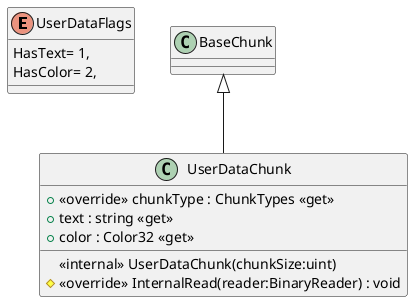 @startuml
enum UserDataFlags {
    HasText= 1,
    HasColor= 2,
}
class UserDataChunk {
    + <<override>> chunkType : ChunkTypes <<get>>
    + text : string <<get>>
    + color : Color32 <<get>>
    <<internal>> UserDataChunk(chunkSize:uint)
    # <<override>> InternalRead(reader:BinaryReader) : void
}
BaseChunk <|-- UserDataChunk
@enduml
